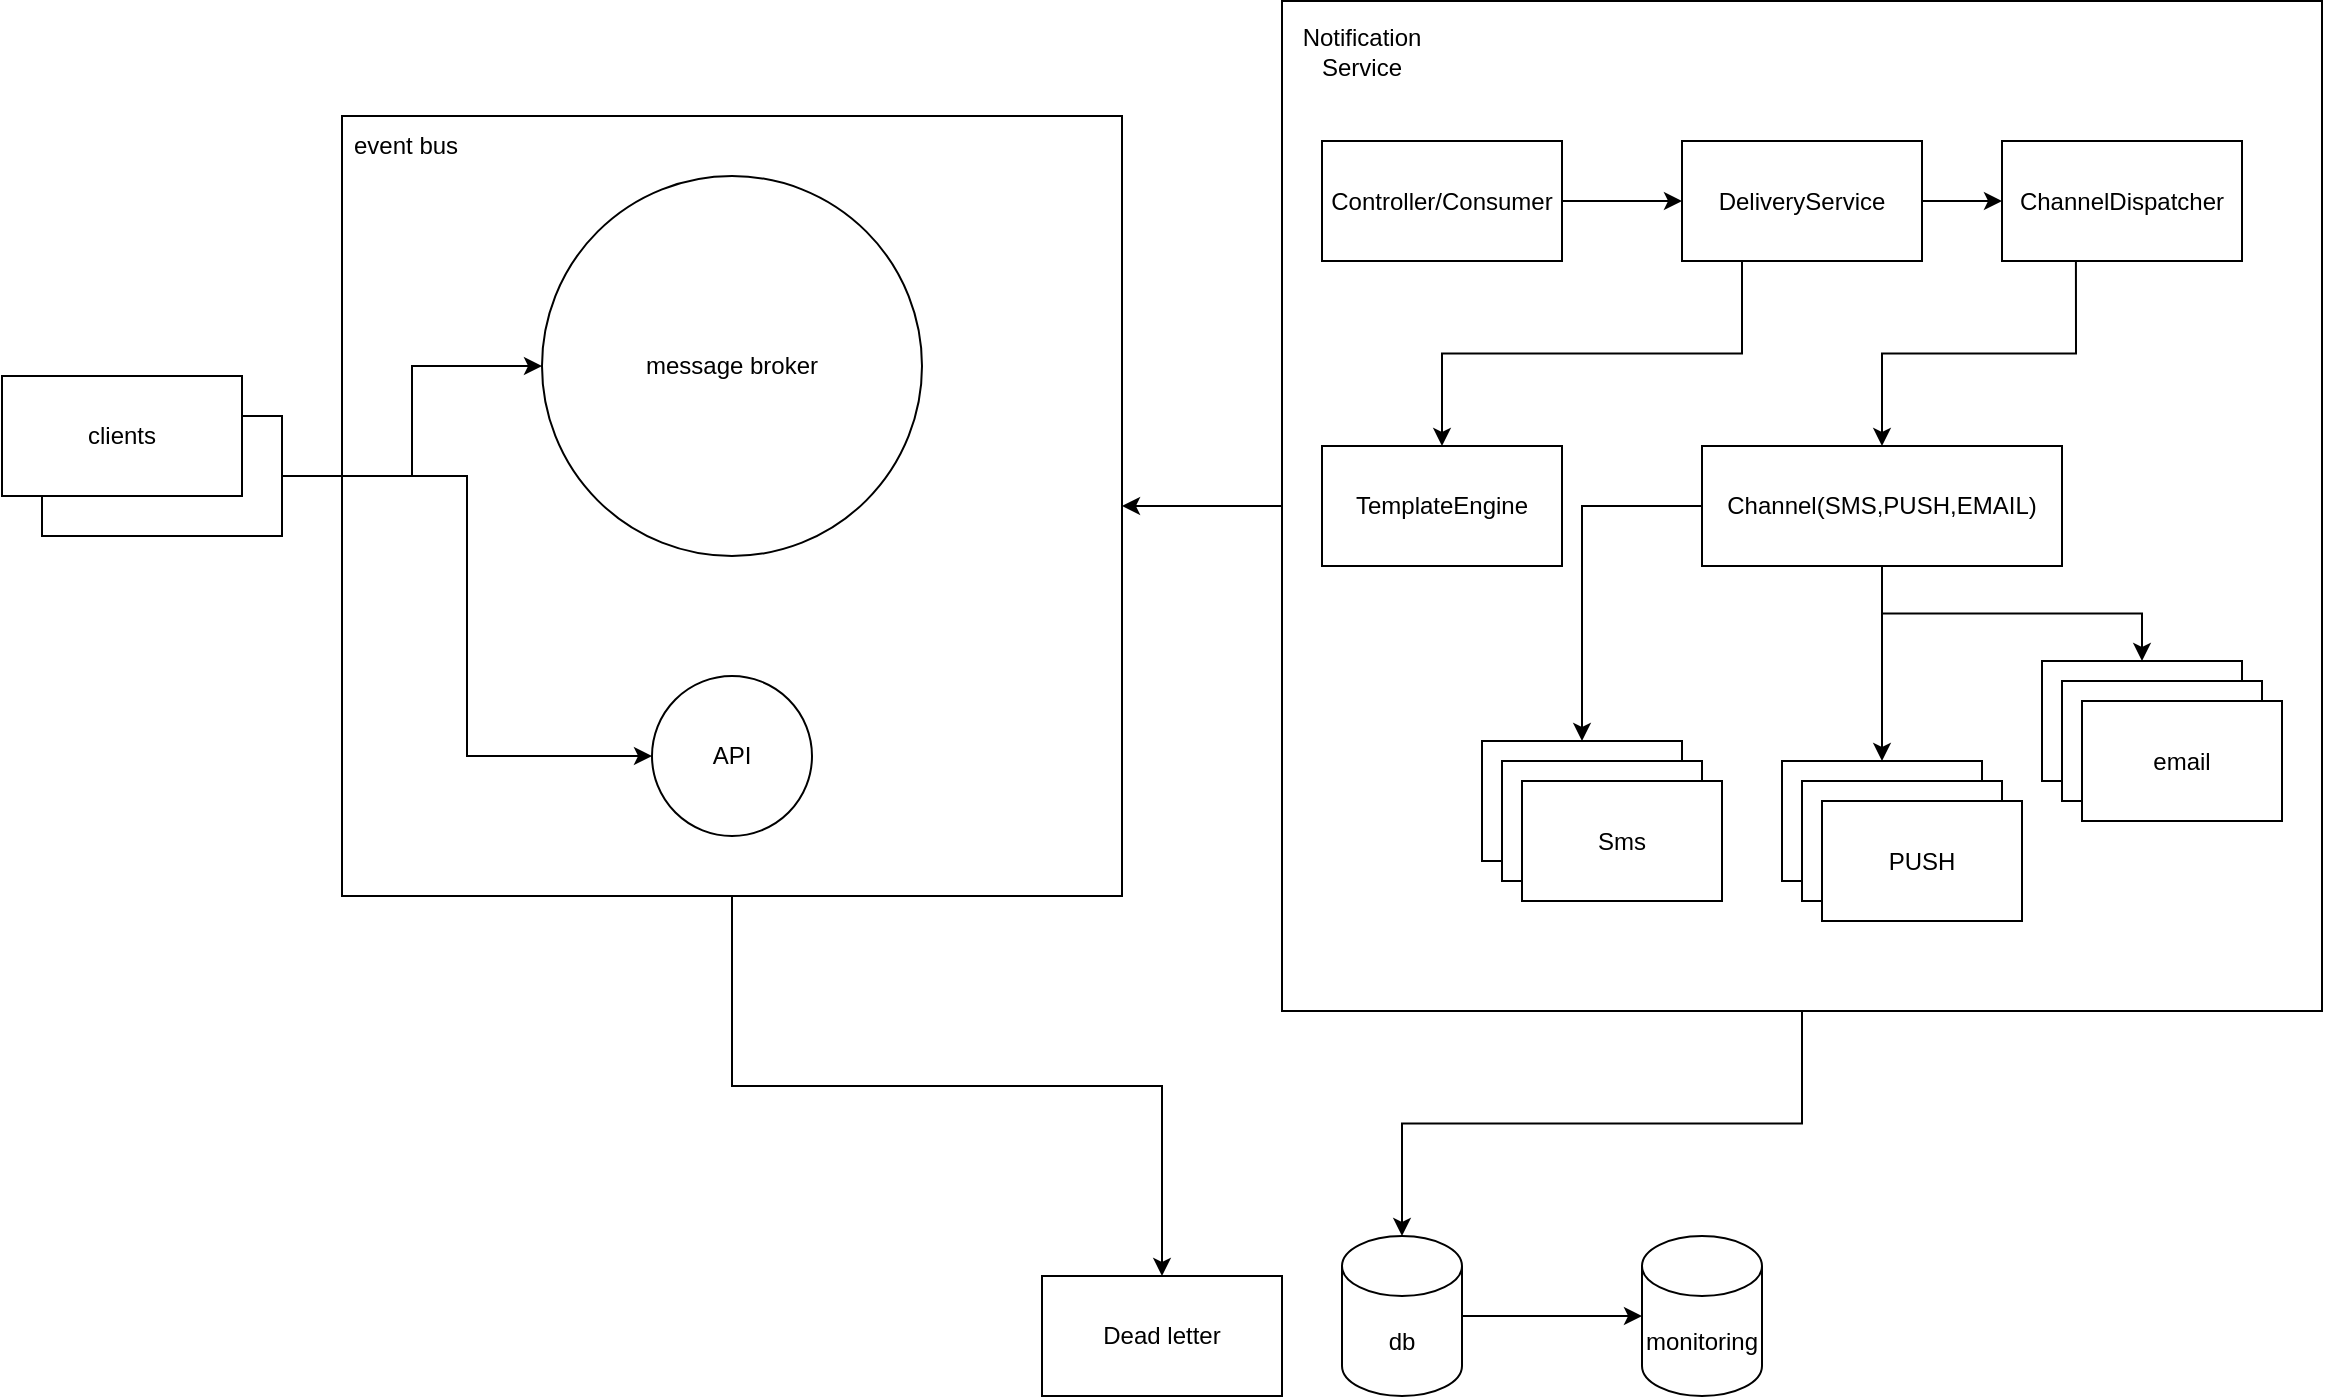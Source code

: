 <mxfile version="28.1.2">
  <diagram name="Page-1" id="OACF1VUiEy_PiN1q0sb7">
    <mxGraphModel dx="1018" dy="748" grid="1" gridSize="10" guides="1" tooltips="1" connect="1" arrows="1" fold="1" page="1" pageScale="1" pageWidth="850" pageHeight="1100" math="0" shadow="0">
      <root>
        <mxCell id="0" />
        <mxCell id="1" parent="0" />
        <mxCell id="3HvnrupFz709Mwgle0Mm-49" style="edgeStyle=orthogonalEdgeStyle;rounded=0;orthogonalLoop=1;jettySize=auto;html=1;" parent="1" source="3HvnrupFz709Mwgle0Mm-9" target="3HvnrupFz709Mwgle0Mm-46" edge="1">
          <mxGeometry relative="1" as="geometry" />
        </mxCell>
        <mxCell id="3HvnrupFz709Mwgle0Mm-9" value="&lt;div style=&quot;text-align: justify;&quot;&gt;&lt;br&gt;&lt;/div&gt;" style="whiteSpace=wrap;html=1;aspect=fixed;align=left;" parent="1" vertex="1">
          <mxGeometry x="190" y="70" width="390" height="390" as="geometry" />
        </mxCell>
        <mxCell id="3HvnrupFz709Mwgle0Mm-3" value="" style="group" parent="1" vertex="1" connectable="0">
          <mxGeometry x="20" y="200" width="140" height="80" as="geometry" />
        </mxCell>
        <mxCell id="3HvnrupFz709Mwgle0Mm-2" value="" style="rounded=0;whiteSpace=wrap;html=1;" parent="3HvnrupFz709Mwgle0Mm-3" vertex="1">
          <mxGeometry x="20" y="20" width="120" height="60" as="geometry" />
        </mxCell>
        <mxCell id="3HvnrupFz709Mwgle0Mm-1" value="clients" style="rounded=0;whiteSpace=wrap;html=1;" parent="3HvnrupFz709Mwgle0Mm-3" vertex="1">
          <mxGeometry width="120" height="60" as="geometry" />
        </mxCell>
        <mxCell id="3HvnrupFz709Mwgle0Mm-4" value="message broker" style="ellipse;whiteSpace=wrap;html=1;aspect=fixed;" parent="1" vertex="1">
          <mxGeometry x="290" y="100" width="190" height="190" as="geometry" />
        </mxCell>
        <mxCell id="3HvnrupFz709Mwgle0Mm-5" value="API" style="ellipse;whiteSpace=wrap;html=1;aspect=fixed;" parent="1" vertex="1">
          <mxGeometry x="345" y="350" width="80" height="80" as="geometry" />
        </mxCell>
        <mxCell id="3HvnrupFz709Mwgle0Mm-7" style="edgeStyle=orthogonalEdgeStyle;rounded=0;orthogonalLoop=1;jettySize=auto;html=1;entryX=0;entryY=0.5;entryDx=0;entryDy=0;" parent="1" source="3HvnrupFz709Mwgle0Mm-2" target="3HvnrupFz709Mwgle0Mm-4" edge="1">
          <mxGeometry relative="1" as="geometry" />
        </mxCell>
        <mxCell id="3HvnrupFz709Mwgle0Mm-8" style="edgeStyle=orthogonalEdgeStyle;rounded=0;orthogonalLoop=1;jettySize=auto;html=1;entryX=0;entryY=0.5;entryDx=0;entryDy=0;" parent="1" source="3HvnrupFz709Mwgle0Mm-2" target="3HvnrupFz709Mwgle0Mm-5" edge="1">
          <mxGeometry relative="1" as="geometry" />
        </mxCell>
        <mxCell id="3HvnrupFz709Mwgle0Mm-10" value="event bus" style="text;strokeColor=none;fillColor=none;align=left;verticalAlign=middle;spacingLeft=4;spacingRight=4;overflow=hidden;points=[[0,0.5],[1,0.5]];portConstraint=eastwest;rotatable=0;whiteSpace=wrap;html=1;" parent="1" vertex="1">
          <mxGeometry x="190" y="70" width="80" height="30" as="geometry" />
        </mxCell>
        <mxCell id="3HvnrupFz709Mwgle0Mm-40" value="" style="group" parent="1" vertex="1" connectable="0">
          <mxGeometry x="660" y="12.5" width="520" height="505" as="geometry" />
        </mxCell>
        <mxCell id="3HvnrupFz709Mwgle0Mm-11" value="" style="rounded=0;whiteSpace=wrap;html=1;" parent="3HvnrupFz709Mwgle0Mm-40" vertex="1">
          <mxGeometry width="520" height="505" as="geometry" />
        </mxCell>
        <mxCell id="3HvnrupFz709Mwgle0Mm-13" value="Notification Service" style="text;html=1;align=center;verticalAlign=middle;whiteSpace=wrap;rounded=0;container=1;" parent="3HvnrupFz709Mwgle0Mm-40" vertex="1">
          <mxGeometry x="10" y="10" width="60" height="30" as="geometry" />
        </mxCell>
        <mxCell id="3HvnrupFz709Mwgle0Mm-16" style="edgeStyle=orthogonalEdgeStyle;rounded=0;orthogonalLoop=1;jettySize=auto;html=1;entryX=0.5;entryY=0;entryDx=0;entryDy=0;exitX=0.25;exitY=1;exitDx=0;exitDy=0;" parent="3HvnrupFz709Mwgle0Mm-40" source="3HvnrupFz709Mwgle0Mm-17" target="3HvnrupFz709Mwgle0Mm-15" edge="1">
          <mxGeometry relative="1" as="geometry" />
        </mxCell>
        <mxCell id="3HvnrupFz709Mwgle0Mm-18" value="" style="edgeStyle=orthogonalEdgeStyle;rounded=0;orthogonalLoop=1;jettySize=auto;html=1;" parent="3HvnrupFz709Mwgle0Mm-40" source="3HvnrupFz709Mwgle0Mm-14" target="3HvnrupFz709Mwgle0Mm-17" edge="1">
          <mxGeometry relative="1" as="geometry" />
        </mxCell>
        <mxCell id="3HvnrupFz709Mwgle0Mm-14" value="Controller/Consumer" style="rounded=0;whiteSpace=wrap;html=1;" parent="3HvnrupFz709Mwgle0Mm-40" vertex="1">
          <mxGeometry x="20" y="70" width="120" height="60" as="geometry" />
        </mxCell>
        <mxCell id="3HvnrupFz709Mwgle0Mm-15" value="TemplateEngine" style="rounded=0;whiteSpace=wrap;html=1;" parent="3HvnrupFz709Mwgle0Mm-40" vertex="1">
          <mxGeometry x="20" y="222.5" width="120" height="60" as="geometry" />
        </mxCell>
        <mxCell id="3HvnrupFz709Mwgle0Mm-20" value="" style="edgeStyle=orthogonalEdgeStyle;rounded=0;orthogonalLoop=1;jettySize=auto;html=1;exitX=0.308;exitY=0.992;exitDx=0;exitDy=0;exitPerimeter=0;" parent="3HvnrupFz709Mwgle0Mm-40" source="oCxquWPNMsmzyo5qLNio-1" target="3HvnrupFz709Mwgle0Mm-19" edge="1">
          <mxGeometry relative="1" as="geometry" />
        </mxCell>
        <mxCell id="oCxquWPNMsmzyo5qLNio-2" value="" style="edgeStyle=orthogonalEdgeStyle;rounded=0;orthogonalLoop=1;jettySize=auto;html=1;" edge="1" parent="3HvnrupFz709Mwgle0Mm-40" source="3HvnrupFz709Mwgle0Mm-17" target="oCxquWPNMsmzyo5qLNio-1">
          <mxGeometry relative="1" as="geometry" />
        </mxCell>
        <mxCell id="3HvnrupFz709Mwgle0Mm-17" value="DeliveryService" style="rounded=0;whiteSpace=wrap;html=1;" parent="3HvnrupFz709Mwgle0Mm-40" vertex="1">
          <mxGeometry x="200" y="70" width="120" height="60" as="geometry" />
        </mxCell>
        <mxCell id="3HvnrupFz709Mwgle0Mm-26" value="" style="edgeStyle=orthogonalEdgeStyle;rounded=0;orthogonalLoop=1;jettySize=auto;html=1;" parent="3HvnrupFz709Mwgle0Mm-40" source="3HvnrupFz709Mwgle0Mm-19" target="3HvnrupFz709Mwgle0Mm-25" edge="1">
          <mxGeometry relative="1" as="geometry" />
        </mxCell>
        <mxCell id="3HvnrupFz709Mwgle0Mm-34" style="edgeStyle=orthogonalEdgeStyle;rounded=0;orthogonalLoop=1;jettySize=auto;html=1;" parent="3HvnrupFz709Mwgle0Mm-40" source="3HvnrupFz709Mwgle0Mm-19" target="3HvnrupFz709Mwgle0Mm-31" edge="1">
          <mxGeometry relative="1" as="geometry" />
        </mxCell>
        <mxCell id="3HvnrupFz709Mwgle0Mm-39" style="edgeStyle=orthogonalEdgeStyle;rounded=0;orthogonalLoop=1;jettySize=auto;html=1;entryX=0.5;entryY=0;entryDx=0;entryDy=0;" parent="3HvnrupFz709Mwgle0Mm-40" source="3HvnrupFz709Mwgle0Mm-19" target="3HvnrupFz709Mwgle0Mm-36" edge="1">
          <mxGeometry relative="1" as="geometry" />
        </mxCell>
        <mxCell id="3HvnrupFz709Mwgle0Mm-19" value="Channel(SMS,PUSH,EMAIL)" style="rounded=0;whiteSpace=wrap;html=1;" parent="3HvnrupFz709Mwgle0Mm-40" vertex="1">
          <mxGeometry x="210" y="222.5" width="180" height="60" as="geometry" />
        </mxCell>
        <mxCell id="3HvnrupFz709Mwgle0Mm-29" value="" style="group" parent="3HvnrupFz709Mwgle0Mm-40" vertex="1" connectable="0">
          <mxGeometry x="100" y="370" width="120" height="80" as="geometry" />
        </mxCell>
        <mxCell id="3HvnrupFz709Mwgle0Mm-25" value="" style="rounded=0;whiteSpace=wrap;html=1;" parent="3HvnrupFz709Mwgle0Mm-29" vertex="1">
          <mxGeometry width="100" height="60" as="geometry" />
        </mxCell>
        <mxCell id="3HvnrupFz709Mwgle0Mm-27" value="" style="rounded=0;whiteSpace=wrap;html=1;" parent="3HvnrupFz709Mwgle0Mm-29" vertex="1">
          <mxGeometry x="10" y="10" width="100" height="60" as="geometry" />
        </mxCell>
        <mxCell id="3HvnrupFz709Mwgle0Mm-28" value="Sms" style="rounded=0;whiteSpace=wrap;html=1;" parent="3HvnrupFz709Mwgle0Mm-29" vertex="1">
          <mxGeometry x="20" y="20" width="100" height="60" as="geometry" />
        </mxCell>
        <mxCell id="3HvnrupFz709Mwgle0Mm-30" value="" style="group" parent="3HvnrupFz709Mwgle0Mm-40" vertex="1" connectable="0">
          <mxGeometry x="250" y="380" width="120" height="80" as="geometry" />
        </mxCell>
        <mxCell id="3HvnrupFz709Mwgle0Mm-31" value="" style="rounded=0;whiteSpace=wrap;html=1;" parent="3HvnrupFz709Mwgle0Mm-30" vertex="1">
          <mxGeometry width="100" height="60" as="geometry" />
        </mxCell>
        <mxCell id="3HvnrupFz709Mwgle0Mm-32" value="" style="rounded=0;whiteSpace=wrap;html=1;" parent="3HvnrupFz709Mwgle0Mm-30" vertex="1">
          <mxGeometry x="10" y="10" width="100" height="60" as="geometry" />
        </mxCell>
        <mxCell id="3HvnrupFz709Mwgle0Mm-33" value="PUSH" style="rounded=0;whiteSpace=wrap;html=1;" parent="3HvnrupFz709Mwgle0Mm-30" vertex="1">
          <mxGeometry x="20" y="20" width="100" height="60" as="geometry" />
        </mxCell>
        <mxCell id="3HvnrupFz709Mwgle0Mm-35" value="" style="group" parent="3HvnrupFz709Mwgle0Mm-40" vertex="1" connectable="0">
          <mxGeometry x="380" y="330" width="120" height="80" as="geometry" />
        </mxCell>
        <mxCell id="3HvnrupFz709Mwgle0Mm-36" value="" style="rounded=0;whiteSpace=wrap;html=1;" parent="3HvnrupFz709Mwgle0Mm-35" vertex="1">
          <mxGeometry width="100" height="60" as="geometry" />
        </mxCell>
        <mxCell id="3HvnrupFz709Mwgle0Mm-37" value="" style="rounded=0;whiteSpace=wrap;html=1;" parent="3HvnrupFz709Mwgle0Mm-35" vertex="1">
          <mxGeometry x="10" y="10" width="100" height="60" as="geometry" />
        </mxCell>
        <mxCell id="3HvnrupFz709Mwgle0Mm-38" value="email" style="rounded=0;whiteSpace=wrap;html=1;" parent="3HvnrupFz709Mwgle0Mm-35" vertex="1">
          <mxGeometry x="20" y="20" width="100" height="60" as="geometry" />
        </mxCell>
        <mxCell id="oCxquWPNMsmzyo5qLNio-1" value="ChannelDispatcher" style="rounded=0;whiteSpace=wrap;html=1;" vertex="1" parent="3HvnrupFz709Mwgle0Mm-40">
          <mxGeometry x="360" y="70" width="120" height="60" as="geometry" />
        </mxCell>
        <mxCell id="3HvnrupFz709Mwgle0Mm-41" value="" style="edgeStyle=orthogonalEdgeStyle;rounded=0;orthogonalLoop=1;jettySize=auto;html=1;" parent="1" source="3HvnrupFz709Mwgle0Mm-11" target="3HvnrupFz709Mwgle0Mm-9" edge="1">
          <mxGeometry relative="1" as="geometry" />
        </mxCell>
        <mxCell id="3HvnrupFz709Mwgle0Mm-48" value="" style="edgeStyle=orthogonalEdgeStyle;rounded=0;orthogonalLoop=1;jettySize=auto;html=1;" parent="1" source="3HvnrupFz709Mwgle0Mm-42" target="3HvnrupFz709Mwgle0Mm-43" edge="1">
          <mxGeometry relative="1" as="geometry" />
        </mxCell>
        <mxCell id="3HvnrupFz709Mwgle0Mm-42" value="db" style="shape=cylinder3;whiteSpace=wrap;html=1;boundedLbl=1;backgroundOutline=1;size=15;" parent="1" vertex="1">
          <mxGeometry x="690" y="630" width="60" height="80" as="geometry" />
        </mxCell>
        <mxCell id="3HvnrupFz709Mwgle0Mm-43" value="monitoring" style="shape=cylinder3;whiteSpace=wrap;html=1;boundedLbl=1;backgroundOutline=1;size=15;" parent="1" vertex="1">
          <mxGeometry x="840" y="630" width="60" height="80" as="geometry" />
        </mxCell>
        <mxCell id="3HvnrupFz709Mwgle0Mm-46" value="Dead letter" style="rounded=0;whiteSpace=wrap;html=1;" parent="1" vertex="1">
          <mxGeometry x="540" y="650" width="120" height="60" as="geometry" />
        </mxCell>
        <mxCell id="3HvnrupFz709Mwgle0Mm-47" value="" style="edgeStyle=orthogonalEdgeStyle;rounded=0;orthogonalLoop=1;jettySize=auto;html=1;entryX=0.5;entryY=0;entryDx=0;entryDy=0;entryPerimeter=0;" parent="1" source="3HvnrupFz709Mwgle0Mm-11" target="3HvnrupFz709Mwgle0Mm-42" edge="1">
          <mxGeometry relative="1" as="geometry" />
        </mxCell>
      </root>
    </mxGraphModel>
  </diagram>
</mxfile>
